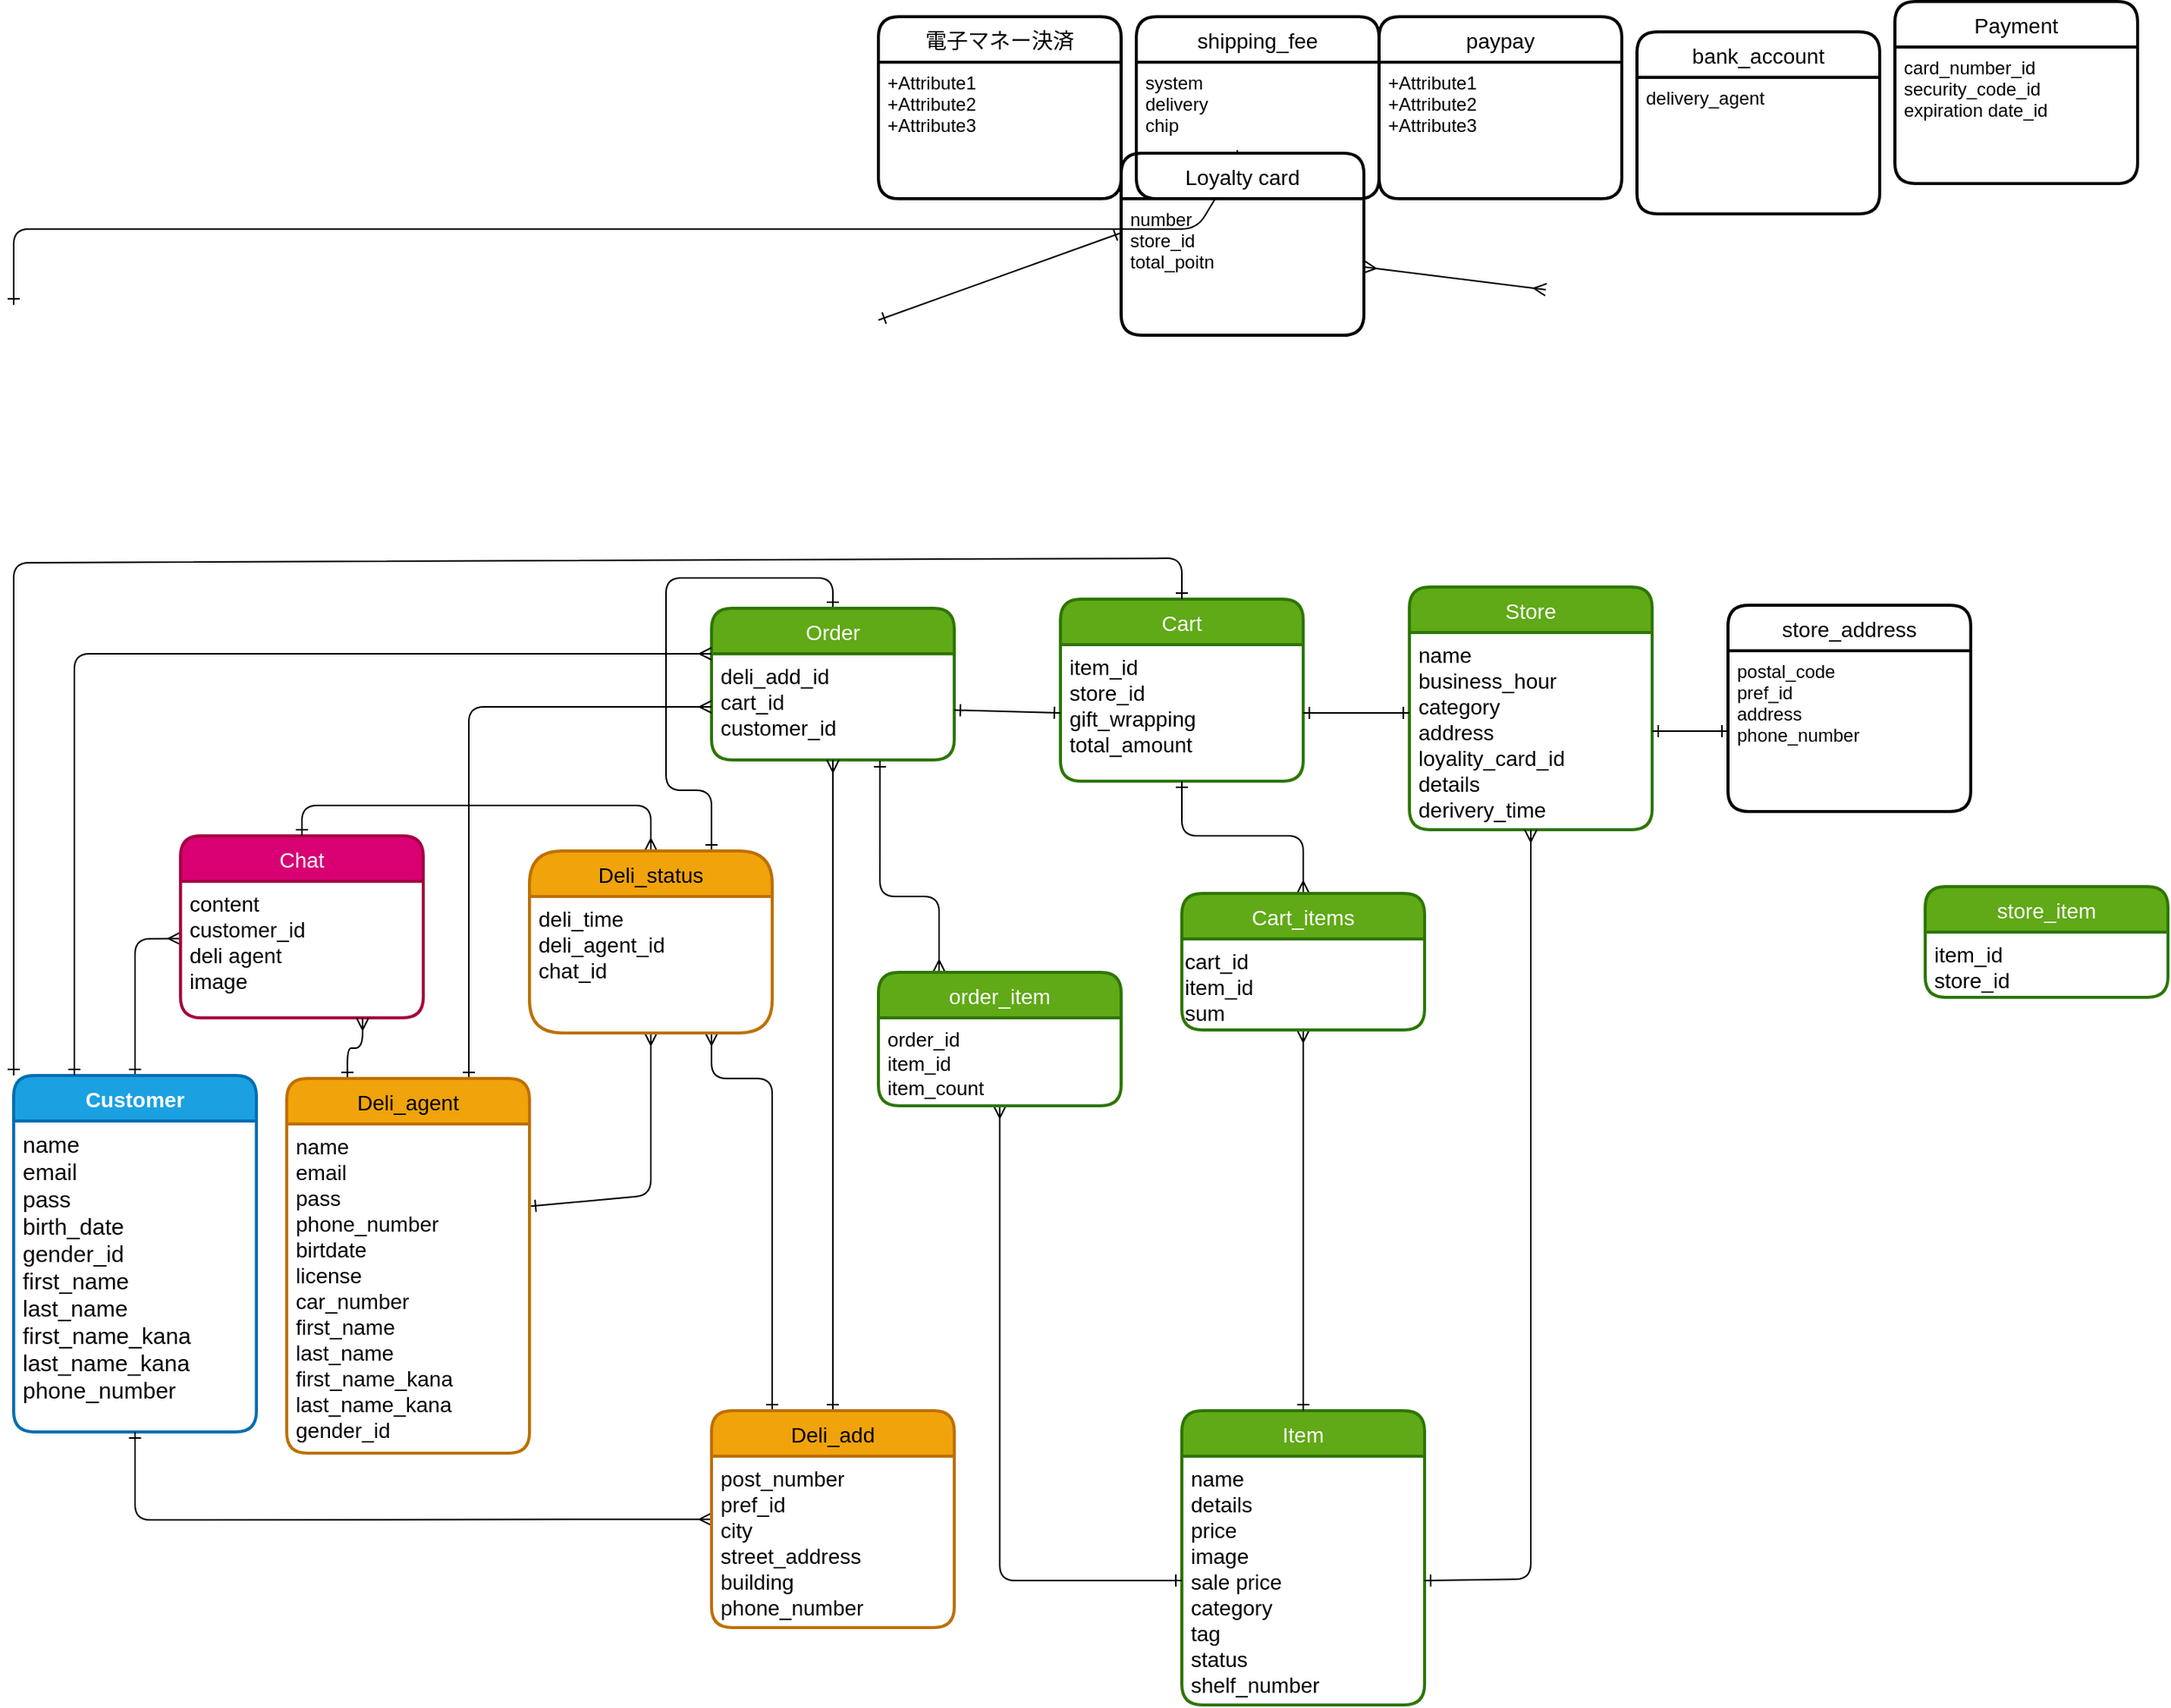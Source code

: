 <mxfile>
    <diagram id="AMWxaivnwQOfqfwV5uxj" name="ページ1">
        <mxGraphModel dx="784" dy="1319" grid="1" gridSize="10" guides="1" tooltips="1" connect="1" arrows="1" fold="1" page="1" pageScale="1" pageWidth="1600" pageHeight="900" math="0" shadow="0">
            <root>
                <mxCell id="0"/>
                <mxCell id="1" parent="0"/>
                <mxCell id="55" style="edgeStyle=none;html=1;entryX=0;entryY=0.419;entryDx=0;entryDy=0;fontSize=13;exitX=0.5;exitY=0;exitDx=0;exitDy=0;entryPerimeter=0;endArrow=ERmany;endFill=0;startArrow=ERone;startFill=0;" parent="1" source="2" target="19" edge="1">
                    <mxGeometry relative="1" as="geometry">
                        <Array as="points">
                            <mxPoint x="90" y="388"/>
                        </Array>
                    </mxGeometry>
                </mxCell>
                <mxCell id="2" value="Customer" style="swimlane;childLayout=stackLayout;horizontal=1;startSize=30;horizontalStack=0;rounded=1;fontSize=14;fontStyle=1;strokeWidth=2;resizeParent=0;resizeLast=1;shadow=0;dashed=0;align=center;fillColor=#1ba1e2;fontColor=#ffffff;strokeColor=#006EAF;" parent="1" vertex="1">
                    <mxGeometry x="10" y="478" width="160" height="235" as="geometry"/>
                </mxCell>
                <mxCell id="3" value="name&#10;email&#10;pass&#10;birth_date&#10;gender_id&#10;first_name&#10;last_name&#10;first_name_kana&#10;last_name_kana&#10;phone_number" style="align=left;strokeColor=none;fillColor=none;spacingLeft=4;fontSize=15;verticalAlign=top;resizable=0;rotatable=0;part=1;" parent="2" vertex="1">
                    <mxGeometry y="30" width="160" height="205" as="geometry"/>
                </mxCell>
                <mxCell id="4" value="Payment" style="swimlane;childLayout=stackLayout;horizontal=1;startSize=30;horizontalStack=0;rounded=1;fontSize=14;fontStyle=0;strokeWidth=2;resizeParent=0;resizeLast=1;shadow=0;dashed=0;align=center;" parent="1" vertex="1">
                    <mxGeometry x="1250" y="-230" width="160" height="120" as="geometry"/>
                </mxCell>
                <mxCell id="5" value="card_number_id&#10;security_code_id&#10;expiration date_id" style="align=left;strokeColor=none;fillColor=none;spacingLeft=4;fontSize=12;verticalAlign=top;resizable=0;rotatable=0;part=1;" parent="4" vertex="1">
                    <mxGeometry y="30" width="160" height="90" as="geometry"/>
                </mxCell>
                <mxCell id="59" style="edgeStyle=none;html=1;entryX=0.75;entryY=0;entryDx=0;entryDy=0;fontSize=13;exitX=0.5;exitY=0;exitDx=0;exitDy=0;startArrow=ERone;startFill=0;endArrow=ERone;endFill=0;" parent="1" source="6" target="23" edge="1">
                    <mxGeometry relative="1" as="geometry">
                        <Array as="points">
                            <mxPoint x="550" y="150"/>
                            <mxPoint x="440" y="150"/>
                            <mxPoint x="440" y="290"/>
                            <mxPoint x="470" y="290"/>
                        </Array>
                    </mxGeometry>
                </mxCell>
                <mxCell id="6" value="Order" style="swimlane;childLayout=stackLayout;horizontal=1;startSize=30;horizontalStack=0;rounded=1;fontSize=14;fontStyle=0;strokeWidth=2;resizeParent=0;resizeLast=1;shadow=0;dashed=0;align=center;fillColor=#60a917;fontColor=#ffffff;strokeColor=#2D7600;" parent="1" vertex="1">
                    <mxGeometry x="470" y="170" width="160" height="100" as="geometry"/>
                </mxCell>
                <mxCell id="7" value="deli_add_id&#10;cart_id&#10;customer_id" style="align=left;strokeColor=none;fillColor=none;spacingLeft=4;fontSize=14;verticalAlign=top;resizable=0;rotatable=0;part=1;" parent="6" vertex="1">
                    <mxGeometry y="30" width="160" height="70" as="geometry"/>
                </mxCell>
                <mxCell id="49" style="edgeStyle=none;html=1;fontSize=13;exitX=0;exitY=0.25;exitDx=0;exitDy=0;startArrow=ERone;startFill=0;endArrow=ERone;endFill=0;" parent="1" source="9" edge="1">
                    <mxGeometry relative="1" as="geometry">
                        <Array as="points"/>
                        <mxPoint x="580" y="-20" as="targetPoint"/>
                    </mxGeometry>
                </mxCell>
                <mxCell id="69" value="" style="edgeStyle=none;html=1;fontSize=13;startArrow=ERmany;startFill=0;endArrow=ERone;endFill=0;exitX=0.5;exitY=0;exitDx=0;exitDy=0;" parent="1" source="8" edge="1">
                    <mxGeometry relative="1" as="geometry">
                        <mxPoint x="10" y="-30" as="targetPoint"/>
                        <Array as="points">
                            <mxPoint x="790" y="-80"/>
                            <mxPoint x="10" y="-80"/>
                        </Array>
                    </mxGeometry>
                </mxCell>
                <mxCell id="8" value="Loyalty card" style="swimlane;childLayout=stackLayout;horizontal=1;startSize=30;horizontalStack=0;rounded=1;fontSize=14;fontStyle=0;strokeWidth=2;resizeParent=0;resizeLast=1;shadow=0;dashed=0;align=center;" parent="1" vertex="1">
                    <mxGeometry x="740" y="-130" width="160" height="120" as="geometry"/>
                </mxCell>
                <mxCell id="9" value="number&#10;store_id&#10;total_poitn" style="align=left;strokeColor=none;fillColor=none;spacingLeft=4;fontSize=12;verticalAlign=top;resizable=0;rotatable=0;part=1;" parent="8" vertex="1">
                    <mxGeometry y="30" width="160" height="90" as="geometry"/>
                </mxCell>
                <mxCell id="11" value="Cart" style="swimlane;childLayout=stackLayout;horizontal=1;startSize=30;horizontalStack=0;rounded=1;fontSize=14;fontStyle=0;strokeWidth=2;resizeParent=0;resizeLast=1;shadow=0;dashed=0;align=center;fillColor=#60a917;fontColor=#ffffff;strokeColor=#2D7600;" parent="1" vertex="1">
                    <mxGeometry x="700" y="164" width="160" height="120" as="geometry"/>
                </mxCell>
                <mxCell id="12" value="item_id&#10;store_id&#10;gift_wrapping&#10;total_amount" style="align=left;strokeColor=none;fillColor=none;spacingLeft=4;fontSize=14;verticalAlign=top;resizable=0;rotatable=0;part=1;" parent="11" vertex="1">
                    <mxGeometry y="30" width="160" height="90" as="geometry"/>
                </mxCell>
                <mxCell id="103" value="" style="edgeStyle=none;html=1;fontSize=13;startArrow=ERmany;startFill=0;endArrow=ERone;endFill=0;exitX=0.5;exitY=0;exitDx=0;exitDy=0;entryX=0.5;entryY=1;entryDx=0;entryDy=0;" parent="1" source="107" target="12" edge="1">
                    <mxGeometry relative="1" as="geometry">
                        <Array as="points">
                            <mxPoint x="860" y="320"/>
                            <mxPoint x="780" y="320"/>
                        </Array>
                    </mxGeometry>
                </mxCell>
                <mxCell id="13" value="Item" style="swimlane;childLayout=stackLayout;horizontal=1;startSize=30;horizontalStack=0;rounded=1;fontSize=14;fontStyle=0;strokeWidth=2;resizeParent=0;resizeLast=1;shadow=0;dashed=0;align=center;fillColor=#60a917;fontColor=#ffffff;strokeColor=#2D7600;" parent="1" vertex="1">
                    <mxGeometry x="780" y="699" width="160" height="194" as="geometry"/>
                </mxCell>
                <mxCell id="14" value="name&#10;details&#10;price&#10;image&#10;sale price&#10;category&#10;tag&#10;status&#10;shelf_number" style="align=left;strokeColor=none;fillColor=none;spacingLeft=4;fontSize=14;verticalAlign=top;resizable=0;rotatable=0;part=1;" parent="13" vertex="1">
                    <mxGeometry y="30" width="160" height="164" as="geometry"/>
                </mxCell>
                <mxCell id="48" style="edgeStyle=none;html=1;entryX=1;entryY=0.5;entryDx=0;entryDy=0;fontSize=13;startArrow=ERmany;startFill=0;endArrow=ERmany;endFill=0;" parent="1" target="9" edge="1">
                    <mxGeometry relative="1" as="geometry">
                        <Array as="points"/>
                        <mxPoint x="1020" y="-40" as="sourcePoint"/>
                    </mxGeometry>
                </mxCell>
                <mxCell id="15" value="Store" style="swimlane;childLayout=stackLayout;horizontal=1;startSize=30;horizontalStack=0;rounded=1;fontSize=14;fontStyle=0;strokeWidth=2;resizeParent=0;resizeLast=1;shadow=0;dashed=0;align=center;fillColor=#60a917;fontColor=#ffffff;strokeColor=#2D7600;" parent="1" vertex="1">
                    <mxGeometry x="930" y="156" width="160" height="160" as="geometry"/>
                </mxCell>
                <mxCell id="16" value="name&#10;business_hour&#10;category&#10;address&#10;loyality_card_id&#10;details&#10;derivery_time&#10;" style="align=left;strokeColor=none;fillColor=none;spacingLeft=4;fontSize=14;verticalAlign=top;resizable=0;rotatable=0;part=1;" parent="15" vertex="1">
                    <mxGeometry y="30" width="160" height="130" as="geometry"/>
                </mxCell>
                <mxCell id="18" value="Chat" style="swimlane;childLayout=stackLayout;horizontal=1;startSize=30;horizontalStack=0;rounded=1;fontSize=14;fontStyle=0;strokeWidth=2;resizeParent=0;resizeLast=1;shadow=0;dashed=0;align=center;fillColor=#d80073;fontColor=#ffffff;strokeColor=#A50040;" parent="1" vertex="1">
                    <mxGeometry x="120" y="320" width="160" height="120" as="geometry"/>
                </mxCell>
                <mxCell id="19" value="content&#10;customer_id&#10;deli agent&#10;image" style="align=left;strokeColor=none;fillColor=none;spacingLeft=4;fontSize=14;verticalAlign=top;resizable=0;rotatable=0;part=1;" parent="18" vertex="1">
                    <mxGeometry y="30" width="160" height="90" as="geometry"/>
                </mxCell>
                <mxCell id="57" style="edgeStyle=none;html=1;entryX=1;entryY=0.25;entryDx=0;entryDy=0;fontSize=13;startArrow=ERmany;startFill=0;endArrow=ERone;endFill=0;" parent="1" source="23" target="21" edge="1">
                    <mxGeometry relative="1" as="geometry">
                        <Array as="points">
                            <mxPoint x="430" y="557"/>
                        </Array>
                    </mxGeometry>
                </mxCell>
                <mxCell id="58" style="edgeStyle=none;html=1;fontSize=13;startArrow=ERmany;startFill=0;endArrow=ERone;endFill=0;exitX=0.5;exitY=0;exitDx=0;exitDy=0;entryX=0.5;entryY=0;entryDx=0;entryDy=0;" parent="1" source="23" target="18" edge="1">
                    <mxGeometry relative="1" as="geometry">
                        <mxPoint x="170" y="140" as="targetPoint"/>
                        <Array as="points">
                            <mxPoint x="430" y="300"/>
                            <mxPoint x="200" y="300"/>
                        </Array>
                    </mxGeometry>
                </mxCell>
                <mxCell id="60" style="edgeStyle=none;html=1;fontSize=13;startArrow=ERone;startFill=0;endArrow=ERmany;endFill=0;entryX=0.5;entryY=1;entryDx=0;entryDy=0;" parent="1" source="28" target="7" edge="1">
                    <mxGeometry relative="1" as="geometry">
                        <mxPoint x="520" y="350" as="targetPoint"/>
                        <Array as="points">
                            <mxPoint x="550" y="630"/>
                        </Array>
                    </mxGeometry>
                </mxCell>
                <mxCell id="68" style="edgeStyle=none;html=1;entryX=0.5;entryY=1;entryDx=0;entryDy=0;fontSize=13;startArrow=ERmany;startFill=0;endArrow=ERone;endFill=0;" parent="1" source="28" target="3" edge="1">
                    <mxGeometry relative="1" as="geometry">
                        <Array as="points">
                            <mxPoint x="90" y="771"/>
                        </Array>
                    </mxGeometry>
                </mxCell>
                <mxCell id="102" style="edgeStyle=none;html=1;entryX=0.75;entryY=1;entryDx=0;entryDy=0;fontSize=13;startArrow=ERone;startFill=0;endArrow=ERmany;endFill=0;exitX=0.25;exitY=0;exitDx=0;exitDy=0;" parent="1" source="28" target="24" edge="1">
                    <mxGeometry relative="1" as="geometry">
                        <Array as="points">
                            <mxPoint x="510" y="480"/>
                            <mxPoint x="470" y="480"/>
                        </Array>
                    </mxGeometry>
                </mxCell>
                <mxCell id="28" value="Deli_add" style="swimlane;childLayout=stackLayout;horizontal=1;startSize=30;horizontalStack=0;rounded=1;fontSize=14;fontStyle=0;strokeWidth=2;resizeParent=0;resizeLast=1;shadow=0;dashed=0;align=center;fillColor=#f0a30a;fontColor=#000000;strokeColor=#BD7000;" parent="1" vertex="1">
                    <mxGeometry x="470" y="699" width="160" height="143" as="geometry"/>
                </mxCell>
                <mxCell id="29" value="post_number&#10;pref_id&#10;city&#10;street_address&#10;building&#10;phone_number" style="align=left;strokeColor=none;fillColor=none;spacingLeft=4;fontSize=14;verticalAlign=top;resizable=0;rotatable=0;part=1;" parent="28" vertex="1">
                    <mxGeometry y="30" width="160" height="113" as="geometry"/>
                </mxCell>
                <mxCell id="30" value="電子マネー決済" style="swimlane;childLayout=stackLayout;horizontal=1;startSize=30;horizontalStack=0;rounded=1;fontSize=14;fontStyle=0;strokeWidth=2;resizeParent=0;resizeLast=1;shadow=0;dashed=0;align=center;" parent="1" vertex="1">
                    <mxGeometry x="580" y="-220" width="160" height="120" as="geometry"/>
                </mxCell>
                <mxCell id="31" value="+Attribute1&#10;+Attribute2&#10;+Attribute3" style="align=left;strokeColor=none;fillColor=none;spacingLeft=4;fontSize=12;verticalAlign=top;resizable=0;rotatable=0;part=1;" parent="30" vertex="1">
                    <mxGeometry y="30" width="160" height="90" as="geometry"/>
                </mxCell>
                <mxCell id="32" value="paypay" style="swimlane;childLayout=stackLayout;horizontal=1;startSize=30;horizontalStack=0;rounded=1;fontSize=14;fontStyle=0;strokeWidth=2;resizeParent=0;resizeLast=1;shadow=0;dashed=0;align=center;" parent="1" vertex="1">
                    <mxGeometry x="910" y="-220" width="160" height="120" as="geometry"/>
                </mxCell>
                <mxCell id="33" value="+Attribute1&#10;+Attribute2&#10;+Attribute3" style="align=left;strokeColor=none;fillColor=none;spacingLeft=4;fontSize=12;verticalAlign=top;resizable=0;rotatable=0;part=1;" parent="32" vertex="1">
                    <mxGeometry y="30" width="160" height="90" as="geometry"/>
                </mxCell>
                <mxCell id="34" value="shipping_fee" style="swimlane;childLayout=stackLayout;horizontal=1;startSize=30;horizontalStack=0;rounded=1;fontSize=14;fontStyle=0;strokeWidth=2;resizeParent=0;resizeLast=1;shadow=0;dashed=0;align=center;" parent="1" vertex="1">
                    <mxGeometry x="750" y="-220" width="160" height="120" as="geometry"/>
                </mxCell>
                <mxCell id="35" value="system&#10;delivery&#10;chip&#10;" style="align=left;strokeColor=none;fillColor=none;spacingLeft=4;fontSize=12;verticalAlign=top;resizable=0;rotatable=0;part=1;" parent="34" vertex="1">
                    <mxGeometry y="30" width="160" height="90" as="geometry"/>
                </mxCell>
                <mxCell id="47" style="edgeStyle=none;html=1;exitX=0.5;exitY=1;exitDx=0;exitDy=0;fontSize=13;endArrow=ERone;endFill=0;startArrow=ERmany;startFill=0;entryX=1;entryY=0.5;entryDx=0;entryDy=0;" parent="1" source="16" target="14" edge="1">
                    <mxGeometry relative="1" as="geometry">
                        <mxPoint x="1130" y="815" as="targetPoint"/>
                        <Array as="points">
                            <mxPoint x="1010" y="810"/>
                        </Array>
                    </mxGeometry>
                </mxCell>
                <mxCell id="56" style="edgeStyle=none;html=1;entryX=0.25;entryY=0;entryDx=0;entryDy=0;fontSize=13;startArrow=ERmany;startFill=0;endArrow=ERone;endFill=0;exitX=0.75;exitY=1;exitDx=0;exitDy=0;" parent="1" source="19" target="20" edge="1">
                    <mxGeometry relative="1" as="geometry">
                        <Array as="points">
                            <mxPoint x="240" y="460"/>
                            <mxPoint x="230" y="460"/>
                        </Array>
                    </mxGeometry>
                </mxCell>
                <mxCell id="62" style="edgeStyle=none;html=1;fontSize=13;startArrow=ERone;startFill=0;endArrow=ERmany;endFill=0;entryX=0;entryY=0.5;entryDx=0;entryDy=0;exitX=0.75;exitY=0;exitDx=0;exitDy=0;" parent="1" source="20" target="7" edge="1">
                    <mxGeometry relative="1" as="geometry">
                        <mxPoint x="470" y="230" as="targetPoint"/>
                        <mxPoint x="170" y="235" as="sourcePoint"/>
                        <Array as="points">
                            <mxPoint x="310" y="235"/>
                        </Array>
                    </mxGeometry>
                </mxCell>
                <mxCell id="63" style="edgeStyle=none;html=1;entryX=1;entryY=0.5;entryDx=0;entryDy=0;fontSize=13;startArrow=ERone;startFill=0;endArrow=ERone;endFill=0;" parent="1" target="12" edge="1">
                    <mxGeometry relative="1" as="geometry">
                        <mxPoint x="930" y="239" as="sourcePoint"/>
                    </mxGeometry>
                </mxCell>
                <mxCell id="81" value="" style="edgeStyle=none;html=1;fontSize=13;startArrow=ERmany;startFill=0;endArrow=ERone;endFill=0;entryX=0.694;entryY=1.007;entryDx=0;entryDy=0;entryPerimeter=0;exitX=0.25;exitY=0;exitDx=0;exitDy=0;" parent="1" source="89" target="7" edge="1">
                    <mxGeometry relative="1" as="geometry">
                        <mxPoint x="580" y="530" as="sourcePoint"/>
                        <mxPoint x="580" y="350" as="targetPoint"/>
                        <Array as="points">
                            <mxPoint x="620" y="360"/>
                            <mxPoint x="581" y="360"/>
                        </Array>
                    </mxGeometry>
                </mxCell>
                <mxCell id="82" style="edgeStyle=none;html=1;fontSize=13;startArrow=ERone;startFill=0;endArrow=ERmany;endFill=0;entryX=0.5;entryY=1;entryDx=0;entryDy=0;exitX=0;exitY=0.5;exitDx=0;exitDy=0;" parent="1" source="14" target="90" edge="1">
                    <mxGeometry relative="1" as="geometry">
                        <mxPoint x="850" y="350" as="sourcePoint"/>
                        <mxPoint x="850" y="310" as="targetPoint"/>
                        <Array as="points">
                            <mxPoint x="660" y="811"/>
                        </Array>
                    </mxGeometry>
                </mxCell>
                <mxCell id="89" value="order_item" style="swimlane;childLayout=stackLayout;horizontal=1;startSize=30;horizontalStack=0;rounded=1;fontSize=14;fontStyle=0;strokeWidth=2;resizeParent=0;resizeLast=1;shadow=0;dashed=0;align=center;fillColor=#60a917;fontColor=#ffffff;strokeColor=#2D7600;" parent="1" vertex="1">
                    <mxGeometry x="580" y="410" width="160" height="88" as="geometry"/>
                </mxCell>
                <mxCell id="90" value="order_id&#10;item_id&#10;item_count" style="align=left;strokeColor=none;fillColor=none;spacingLeft=4;fontSize=13;verticalAlign=top;resizable=0;rotatable=0;part=1;" parent="89" vertex="1">
                    <mxGeometry y="30" width="160" height="58" as="geometry"/>
                </mxCell>
                <mxCell id="91" value="store_item" style="swimlane;childLayout=stackLayout;horizontal=1;startSize=30;horizontalStack=0;rounded=1;fontSize=14;fontStyle=0;strokeWidth=2;resizeParent=0;resizeLast=1;shadow=0;dashed=0;align=center;fillColor=#60a917;fontColor=#ffffff;strokeColor=#2D7600;" parent="1" vertex="1">
                    <mxGeometry x="1270" y="353.5" width="160" height="73" as="geometry"/>
                </mxCell>
                <mxCell id="92" value="item_id&#10;store_id" style="align=left;strokeColor=none;fillColor=none;spacingLeft=4;fontSize=14;verticalAlign=top;resizable=0;rotatable=0;part=1;" parent="91" vertex="1">
                    <mxGeometry y="30" width="160" height="43" as="geometry"/>
                </mxCell>
                <mxCell id="95" value="bank_account" style="swimlane;childLayout=stackLayout;horizontal=1;startSize=30;horizontalStack=0;rounded=1;fontSize=14;fontStyle=0;strokeWidth=2;resizeParent=0;resizeLast=1;shadow=0;dashed=0;align=center;" parent="1" vertex="1">
                    <mxGeometry x="1080" y="-210" width="160" height="120" as="geometry"/>
                </mxCell>
                <mxCell id="96" value="delivery_agent" style="align=left;strokeColor=none;fillColor=none;spacingLeft=4;fontSize=12;verticalAlign=top;resizable=0;rotatable=0;part=1;" parent="95" vertex="1">
                    <mxGeometry y="30" width="160" height="90" as="geometry"/>
                </mxCell>
                <mxCell id="99" style="edgeStyle=none;html=1;entryX=0;entryY=0.5;entryDx=0;entryDy=0;fontSize=13;startArrow=ERone;startFill=0;endArrow=ERone;endFill=0;" parent="1" source="7" target="12" edge="1">
                    <mxGeometry relative="1" as="geometry"/>
                </mxCell>
                <mxCell id="105" style="edgeStyle=none;html=1;entryX=0;entryY=0;entryDx=0;entryDy=0;fontSize=13;startArrow=ERone;startFill=0;endArrow=ERone;endFill=0;exitX=0.5;exitY=0;exitDx=0;exitDy=0;" parent="1" source="11" target="2" edge="1">
                    <mxGeometry relative="1" as="geometry">
                        <Array as="points">
                            <mxPoint x="780" y="137"/>
                            <mxPoint x="10" y="140"/>
                        </Array>
                    </mxGeometry>
                </mxCell>
                <mxCell id="111" style="edgeStyle=none;html=1;exitX=0.5;exitY=1;exitDx=0;exitDy=0;entryX=0.5;entryY=0;entryDx=0;entryDy=0;fontSize=13;startArrow=ERmany;startFill=0;endArrow=ERone;endFill=0;" parent="1" source="107" target="13" edge="1">
                    <mxGeometry relative="1" as="geometry"/>
                </mxCell>
                <mxCell id="107" value="Cart_items" style="swimlane;childLayout=stackLayout;horizontal=1;startSize=30;horizontalStack=0;rounded=1;fontSize=14;fontStyle=0;strokeWidth=2;resizeParent=0;resizeLast=1;shadow=0;dashed=0;align=center;fillColor=#60a917;fontColor=#ffffff;strokeColor=#2D7600;" parent="1" vertex="1">
                    <mxGeometry x="780" y="358" width="160" height="90" as="geometry"/>
                </mxCell>
                <mxCell id="113" value="cart_id&lt;br style=&quot;font-size: 14px;&quot;&gt;item_id&lt;br style=&quot;font-size: 14px;&quot;&gt;&lt;div style=&quot;font-size: 14px;&quot;&gt;&lt;span style=&quot;background-color: initial; font-size: 14px;&quot;&gt;sum&lt;/span&gt;&lt;/div&gt;" style="text;html=1;align=left;verticalAlign=top;resizable=0;points=[];autosize=1;strokeColor=none;fillColor=none;fontSize=14;" parent="107" vertex="1">
                    <mxGeometry y="30" width="160" height="60" as="geometry"/>
                </mxCell>
                <mxCell id="20" value="Deli_agent" style="swimlane;childLayout=stackLayout;horizontal=1;startSize=30;horizontalStack=0;rounded=1;fontSize=14;fontStyle=0;strokeWidth=2;resizeParent=0;resizeLast=1;shadow=0;dashed=0;align=center;fillColor=#f0a30a;strokeColor=#BD7000;fontColor=#000000;" parent="1" vertex="1">
                    <mxGeometry x="190" y="480" width="160" height="247" as="geometry"/>
                </mxCell>
                <mxCell id="21" value="name&#10;email&#10;pass&#10;phone_number&#10;birtdate&#10;license&#10;car_number&#10;first_name&#10;last_name&#10;first_name_kana&#10;last_name_kana&#10;gender_id" style="align=left;strokeColor=none;fillColor=none;spacingLeft=4;fontSize=14;verticalAlign=top;resizable=0;rotatable=0;part=1;" parent="20" vertex="1">
                    <mxGeometry y="30" width="160" height="217" as="geometry"/>
                </mxCell>
                <mxCell id="116" value="" style="edgeStyle=none;html=1;fontSize=13;exitX=0;exitY=0;exitDx=0;exitDy=0;startArrow=ERmany;startFill=0;endArrow=ERone;endFill=0;entryX=0.25;entryY=0;entryDx=0;entryDy=0;" parent="1" source="7" target="2" edge="1">
                    <mxGeometry relative="1" as="geometry">
                        <Array as="points">
                            <mxPoint x="50" y="200"/>
                        </Array>
                        <mxPoint x="510" y="270" as="sourcePoint"/>
                        <mxPoint x="350" y="603.5" as="targetPoint"/>
                    </mxGeometry>
                </mxCell>
                <mxCell id="23" value="Deli_status" style="swimlane;childLayout=stackLayout;horizontal=1;startSize=30;horizontalStack=0;rounded=1;fontSize=14;fontStyle=0;strokeWidth=2;resizeParent=0;resizeLast=1;shadow=0;dashed=0;align=center;arcSize=24;fillColor=#f0a30a;fontColor=#000000;strokeColor=#BD7000;" parent="1" vertex="1">
                    <mxGeometry x="350" y="330" width="160" height="120" as="geometry"/>
                </mxCell>
                <mxCell id="24" value="deli_time&#10;deli_agent_id&#10;chat_id" style="align=left;strokeColor=none;fillColor=none;spacingLeft=4;fontSize=14;verticalAlign=top;resizable=0;rotatable=0;part=1;" parent="23" vertex="1">
                    <mxGeometry y="30" width="160" height="90" as="geometry"/>
                </mxCell>
                <mxCell id="117" value="store_address" style="swimlane;childLayout=stackLayout;horizontal=1;startSize=30;horizontalStack=0;rounded=1;fontSize=14;fontStyle=0;strokeWidth=2;resizeParent=0;resizeLast=1;shadow=0;dashed=0;align=center;" parent="1" vertex="1">
                    <mxGeometry x="1140" y="168" width="160" height="136" as="geometry"/>
                </mxCell>
                <mxCell id="118" value="postal_code&#10;pref_id&#10;address&#10;phone_number" style="align=left;strokeColor=none;fillColor=none;spacingLeft=4;fontSize=12;verticalAlign=top;resizable=0;rotatable=0;part=1;" parent="117" vertex="1">
                    <mxGeometry y="30" width="160" height="106" as="geometry"/>
                </mxCell>
                <mxCell id="119" value="" style="edgeStyle=none;html=1;startArrow=ERone;startFill=0;endArrow=ERone;endFill=0;" parent="1" source="118" target="16" edge="1">
                    <mxGeometry relative="1" as="geometry"/>
                </mxCell>
            </root>
        </mxGraphModel>
    </diagram>
</mxfile>